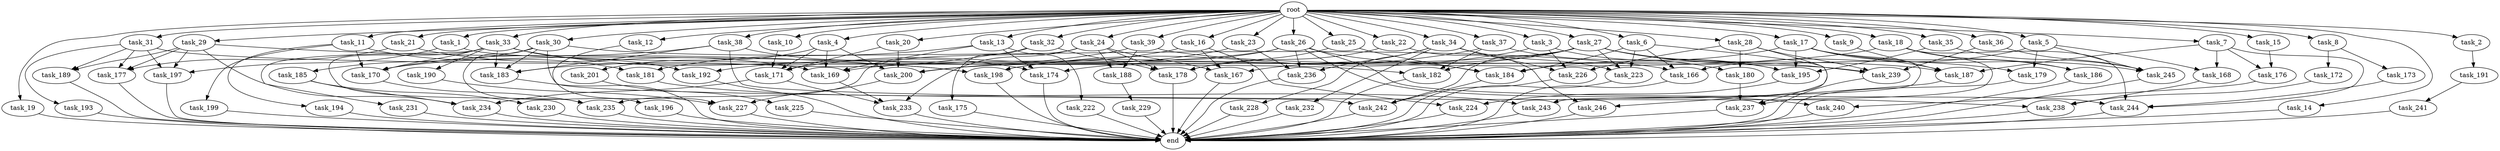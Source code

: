 digraph G {
  task_12 [size="2.048000"];
  task_199 [size="68719476.736000"];
  task_36 [size="2.048000"];
  task_19 [size="2.048000"];
  task_180 [size="1872605741.056000"];
  task_196 [size="68719476.736000"];
  root [size="0.000000"];
  task_10 [size="2.048000"];
  task_168 [size="1717986918.400000"];
  task_18 [size="2.048000"];
  task_189 [size="2559800508.416000"];
  task_183 [size="2216203124.736000"];
  task_4 [size="2.048000"];
  task_33 [size="2.048000"];
  task_235 [size="2302102470.656000"];
  task_234 [size="2302102470.656000"];
  task_8 [size="2.048000"];
  task_15 [size="2.048000"];
  task_5 [size="2.048000"];
  end [size="0.000000"];
  task_228 [size="274877906.944000"];
  task_27 [size="2.048000"];
  task_246 [size="1116691496.960000"];
  task_167 [size="2491081031.680000"];
  task_14 [size="2.048000"];
  task_21 [size="2.048000"];
  task_38 [size="2.048000"];
  task_241 [size="68719476.736000"];
  task_16 [size="2.048000"];
  task_222 [size="618475290.624000"];
  task_7 [size="2.048000"];
  task_242 [size="1614907703.296000"];
  task_227 [size="1322849927.168000"];
  task_225 [size="1391569403.904000"];
  task_26 [size="2.048000"];
  task_177 [size="3659312136.192000"];
  task_239 [size="3745211482.112000"];
  task_193 [size="1717986918.400000"];
  task_176 [size="687194767.360000"];
  task_30 [size="2.048000"];
  task_245 [size="2920577761.280000"];
  task_172 [size="1391569403.904000"];
  task_226 [size="2267742732.288000"];
  task_200 [size="1322849927.168000"];
  task_171 [size="2886218022.912000"];
  task_197 [size="3951369912.320000"];
  task_179 [size="1254130450.432000"];
  task_182 [size="1700807049.216000"];
  task_223 [size="1529008357.376000"];
  task_192 [size="1821066133.504000"];
  task_231 [size="429496729.600000"];
  task_201 [size="274877906.944000"];
  task_17 [size="2.048000"];
  task_169 [size="3710851743.744000"];
  task_166 [size="2267742732.288000"];
  task_31 [size="2.048000"];
  task_170 [size="1735166787.584000"];
  task_194 [size="68719476.736000"];
  task_2 [size="2.048000"];
  task_237 [size="4535485464.576000"];
  task_35 [size="2.048000"];
  task_3 [size="2.048000"];
  task_187 [size="2559800508.416000"];
  task_230 [size="841813590.016000"];
  task_181 [size="687194767.360000"];
  task_232 [size="274877906.944000"];
  task_184 [size="2147483648.000000"];
  task_22 [size="2.048000"];
  task_191 [size="1391569403.904000"];
  task_25 [size="2.048000"];
  task_29 [size="2.048000"];
  task_198 [size="2164663517.184000"];
  task_244 [size="3796751089.664000"];
  task_28 [size="2.048000"];
  task_229 [size="618475290.624000"];
  task_175 [size="1099511627.776000"];
  task_233 [size="3728031612.928000"];
  task_23 [size="2.048000"];
  task_190 [size="429496729.600000"];
  task_224 [size="773094113.280000"];
  task_6 [size="2.048000"];
  task_32 [size="2.048000"];
  task_188 [size="3109556322.304000"];
  task_39 [size="2.048000"];
  task_20 [size="2.048000"];
  task_243 [size="2061584302.080000"];
  task_238 [size="3435973836.800000"];
  task_9 [size="2.048000"];
  task_37 [size="2.048000"];
  task_236 [size="1511828488.192000"];
  task_1 [size="2.048000"];
  task_195 [size="2095944040.448000"];
  task_185 [size="68719476.736000"];
  task_186 [size="1992864825.344000"];
  task_34 [size="2.048000"];
  task_240 [size="1460288880.640000"];
  task_173 [size="1391569403.904000"];
  task_174 [size="1391569403.904000"];
  task_178 [size="3246995275.776000"];
  task_13 [size="2.048000"];
  task_24 [size="2.048000"];
  task_11 [size="2.048000"];

  task_12 -> task_227 [size="134217728.000000"];
  task_199 -> end [size="1.000000"];
  task_36 -> task_245 [size="75497472.000000"];
  task_36 -> task_239 [size="75497472.000000"];
  task_19 -> end [size="1.000000"];
  task_180 -> task_237 [size="838860800.000000"];
  task_196 -> end [size="1.000000"];
  root -> task_12 [size="1.000000"];
  root -> task_35 [size="1.000000"];
  root -> task_14 [size="1.000000"];
  root -> task_36 [size="1.000000"];
  root -> task_37 [size="1.000000"];
  root -> task_6 [size="1.000000"];
  root -> task_32 [size="1.000000"];
  root -> task_38 [size="1.000000"];
  root -> task_19 [size="1.000000"];
  root -> task_13 [size="1.000000"];
  root -> task_20 [size="1.000000"];
  root -> task_16 [size="1.000000"];
  root -> task_9 [size="1.000000"];
  root -> task_31 [size="1.000000"];
  root -> task_10 [size="1.000000"];
  root -> task_1 [size="1.000000"];
  root -> task_18 [size="1.000000"];
  root -> task_5 [size="1.000000"];
  root -> task_2 [size="1.000000"];
  root -> task_4 [size="1.000000"];
  root -> task_27 [size="1.000000"];
  root -> task_11 [size="1.000000"];
  root -> task_23 [size="1.000000"];
  root -> task_3 [size="1.000000"];
  root -> task_26 [size="1.000000"];
  root -> task_7 [size="1.000000"];
  root -> task_34 [size="1.000000"];
  root -> task_17 [size="1.000000"];
  root -> task_33 [size="1.000000"];
  root -> task_15 [size="1.000000"];
  root -> task_22 [size="1.000000"];
  root -> task_29 [size="1.000000"];
  root -> task_8 [size="1.000000"];
  root -> task_30 [size="1.000000"];
  root -> task_39 [size="1.000000"];
  root -> task_25 [size="1.000000"];
  root -> task_24 [size="1.000000"];
  root -> task_21 [size="1.000000"];
  root -> task_28 [size="1.000000"];
  task_10 -> task_171 [size="838860800.000000"];
  task_168 -> task_238 [size="838860800.000000"];
  task_18 -> task_244 [size="838860800.000000"];
  task_18 -> task_169 [size="838860800.000000"];
  task_18 -> task_186 [size="838860800.000000"];
  task_18 -> task_237 [size="838860800.000000"];
  task_189 -> end [size="1.000000"];
  task_183 -> end [size="1.000000"];
  task_4 -> task_201 [size="134217728.000000"];
  task_4 -> task_169 [size="134217728.000000"];
  task_4 -> task_200 [size="134217728.000000"];
  task_4 -> task_171 [size="134217728.000000"];
  task_33 -> task_183 [size="209715200.000000"];
  task_33 -> task_235 [size="209715200.000000"];
  task_33 -> task_170 [size="209715200.000000"];
  task_33 -> task_190 [size="209715200.000000"];
  task_33 -> task_192 [size="209715200.000000"];
  task_33 -> task_198 [size="209715200.000000"];
  task_33 -> task_231 [size="209715200.000000"];
  task_235 -> end [size="1.000000"];
  task_234 -> end [size="1.000000"];
  task_8 -> task_172 [size="679477248.000000"];
  task_8 -> task_173 [size="679477248.000000"];
  task_15 -> task_176 [size="33554432.000000"];
  task_5 -> task_245 [size="536870912.000000"];
  task_5 -> task_168 [size="536870912.000000"];
  task_5 -> task_166 [size="536870912.000000"];
  task_5 -> task_179 [size="536870912.000000"];
  task_228 -> end [size="1.000000"];
  task_27 -> task_182 [size="75497472.000000"];
  task_27 -> task_167 [size="75497472.000000"];
  task_27 -> task_179 [size="75497472.000000"];
  task_27 -> task_223 [size="75497472.000000"];
  task_27 -> task_239 [size="75497472.000000"];
  task_27 -> task_195 [size="75497472.000000"];
  task_27 -> task_242 [size="75497472.000000"];
  task_27 -> task_200 [size="75497472.000000"];
  task_246 -> end [size="1.000000"];
  task_167 -> end [size="1.000000"];
  task_14 -> end [size="1.000000"];
  task_21 -> task_177 [size="536870912.000000"];
  task_21 -> task_169 [size="536870912.000000"];
  task_38 -> task_170 [size="301989888.000000"];
  task_38 -> task_183 [size="301989888.000000"];
  task_38 -> task_238 [size="301989888.000000"];
  task_38 -> task_174 [size="301989888.000000"];
  task_241 -> end [size="1.000000"];
  task_16 -> task_171 [size="301989888.000000"];
  task_16 -> task_167 [size="301989888.000000"];
  task_16 -> task_224 [size="301989888.000000"];
  task_222 -> end [size="1.000000"];
  task_7 -> task_187 [size="301989888.000000"];
  task_7 -> task_244 [size="301989888.000000"];
  task_7 -> task_168 [size="301989888.000000"];
  task_7 -> task_176 [size="301989888.000000"];
  task_242 -> end [size="1.000000"];
  task_227 -> end [size="1.000000"];
  task_225 -> end [size="1.000000"];
  task_26 -> task_240 [size="301989888.000000"];
  task_26 -> task_184 [size="301989888.000000"];
  task_26 -> task_236 [size="301989888.000000"];
  task_26 -> task_244 [size="301989888.000000"];
  task_26 -> task_198 [size="301989888.000000"];
  task_26 -> task_170 [size="301989888.000000"];
  task_177 -> end [size="1.000000"];
  task_239 -> end [size="1.000000"];
  task_193 -> end [size="1.000000"];
  task_176 -> task_240 [size="411041792.000000"];
  task_30 -> task_183 [size="33554432.000000"];
  task_30 -> task_196 [size="33554432.000000"];
  task_30 -> task_166 [size="33554432.000000"];
  task_30 -> task_242 [size="33554432.000000"];
  task_30 -> task_185 [size="33554432.000000"];
  task_245 -> end [size="1.000000"];
  task_172 -> task_238 [size="536870912.000000"];
  task_226 -> end [size="1.000000"];
  task_200 -> task_227 [size="301989888.000000"];
  task_171 -> task_234 [size="301989888.000000"];
  task_171 -> task_233 [size="301989888.000000"];
  task_197 -> end [size="1.000000"];
  task_179 -> end [size="1.000000"];
  task_182 -> end [size="1.000000"];
  task_223 -> end [size="1.000000"];
  task_192 -> end [size="1.000000"];
  task_231 -> end [size="1.000000"];
  task_201 -> task_225 [size="679477248.000000"];
  task_17 -> task_187 [size="134217728.000000"];
  task_17 -> task_184 [size="134217728.000000"];
  task_17 -> task_243 [size="134217728.000000"];
  task_17 -> task_186 [size="134217728.000000"];
  task_17 -> task_245 [size="134217728.000000"];
  task_17 -> task_195 [size="134217728.000000"];
  task_169 -> task_233 [size="679477248.000000"];
  task_166 -> end [size="1.000000"];
  task_31 -> task_197 [size="838860800.000000"];
  task_31 -> task_239 [size="838860800.000000"];
  task_31 -> task_193 [size="838860800.000000"];
  task_31 -> task_189 [size="838860800.000000"];
  task_31 -> task_177 [size="838860800.000000"];
  task_170 -> task_235 [size="75497472.000000"];
  task_194 -> end [size="1.000000"];
  task_2 -> task_191 [size="679477248.000000"];
  task_237 -> end [size="1.000000"];
  task_35 -> task_245 [size="679477248.000000"];
  task_35 -> task_195 [size="679477248.000000"];
  task_3 -> task_195 [size="134217728.000000"];
  task_3 -> task_198 [size="134217728.000000"];
  task_3 -> task_226 [size="134217728.000000"];
  task_187 -> task_246 [size="411041792.000000"];
  task_230 -> end [size="1.000000"];
  task_181 -> task_243 [size="33554432.000000"];
  task_232 -> end [size="1.000000"];
  task_184 -> task_242 [size="679477248.000000"];
  task_22 -> task_246 [size="134217728.000000"];
  task_22 -> task_178 [size="134217728.000000"];
  task_191 -> task_241 [size="33554432.000000"];
  task_25 -> task_184 [size="75497472.000000"];
  task_25 -> task_178 [size="75497472.000000"];
  task_29 -> task_177 [size="411041792.000000"];
  task_29 -> task_234 [size="411041792.000000"];
  task_29 -> task_198 [size="411041792.000000"];
  task_29 -> task_189 [size="411041792.000000"];
  task_29 -> task_197 [size="411041792.000000"];
  task_198 -> end [size="1.000000"];
  task_244 -> end [size="1.000000"];
  task_28 -> task_180 [size="838860800.000000"];
  task_28 -> task_239 [size="838860800.000000"];
  task_28 -> task_243 [size="838860800.000000"];
  task_28 -> task_226 [size="838860800.000000"];
  task_229 -> end [size="1.000000"];
  task_175 -> end [size="1.000000"];
  task_233 -> end [size="1.000000"];
  task_23 -> task_236 [size="301989888.000000"];
  task_23 -> task_200 [size="301989888.000000"];
  task_190 -> task_227 [size="209715200.000000"];
  task_224 -> end [size="1.000000"];
  task_6 -> task_184 [size="536870912.000000"];
  task_6 -> task_166 [size="536870912.000000"];
  task_6 -> task_223 [size="536870912.000000"];
  task_6 -> task_237 [size="536870912.000000"];
  task_32 -> task_183 [size="536870912.000000"];
  task_32 -> task_175 [size="536870912.000000"];
  task_32 -> task_178 [size="536870912.000000"];
  task_188 -> task_229 [size="301989888.000000"];
  task_39 -> task_187 [size="679477248.000000"];
  task_39 -> task_192 [size="679477248.000000"];
  task_39 -> task_188 [size="679477248.000000"];
  task_20 -> task_200 [size="134217728.000000"];
  task_20 -> task_171 [size="134217728.000000"];
  task_243 -> end [size="1.000000"];
  task_238 -> end [size="1.000000"];
  task_9 -> task_187 [size="134217728.000000"];
  task_37 -> task_180 [size="75497472.000000"];
  task_37 -> task_182 [size="75497472.000000"];
  task_37 -> task_174 [size="75497472.000000"];
  task_236 -> end [size="1.000000"];
  task_1 -> task_182 [size="679477248.000000"];
  task_1 -> task_197 [size="679477248.000000"];
  task_195 -> task_224 [size="75497472.000000"];
  task_185 -> task_234 [size="411041792.000000"];
  task_185 -> task_230 [size="411041792.000000"];
  task_186 -> end [size="1.000000"];
  task_34 -> task_236 [size="134217728.000000"];
  task_34 -> task_232 [size="134217728.000000"];
  task_34 -> task_223 [size="134217728.000000"];
  task_34 -> task_226 [size="134217728.000000"];
  task_34 -> task_228 [size="134217728.000000"];
  task_240 -> end [size="1.000000"];
  task_173 -> task_244 [size="411041792.000000"];
  task_174 -> end [size="1.000000"];
  task_178 -> end [size="1.000000"];
  task_13 -> task_174 [size="301989888.000000"];
  task_13 -> task_169 [size="301989888.000000"];
  task_13 -> task_181 [size="301989888.000000"];
  task_13 -> task_222 [size="301989888.000000"];
  task_24 -> task_235 [size="838860800.000000"];
  task_24 -> task_178 [size="838860800.000000"];
  task_24 -> task_167 [size="838860800.000000"];
  task_24 -> task_233 [size="838860800.000000"];
  task_24 -> task_188 [size="838860800.000000"];
  task_11 -> task_170 [size="33554432.000000"];
  task_11 -> task_194 [size="33554432.000000"];
  task_11 -> task_199 [size="33554432.000000"];
  task_11 -> task_181 [size="33554432.000000"];
}

